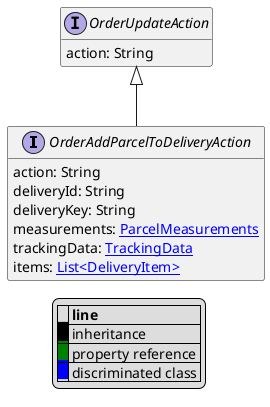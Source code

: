 @startuml

hide empty fields
hide empty methods
legend
|= |= line |
|<back:black>   </back>| inheritance |
|<back:green>   </back>| property reference |
|<back:blue>   </back>| discriminated class |
endlegend
interface OrderAddParcelToDeliveryAction [[OrderAddParcelToDeliveryAction.svg]] extends OrderUpdateAction {
    action: String
    deliveryId: String
    deliveryKey: String
    measurements: [[ParcelMeasurements.svg ParcelMeasurements]]
    trackingData: [[TrackingData.svg TrackingData]]
    items: [[DeliveryItem.svg List<DeliveryItem>]]
}
interface OrderUpdateAction [[OrderUpdateAction.svg]]  {
    action: String
}





@enduml
